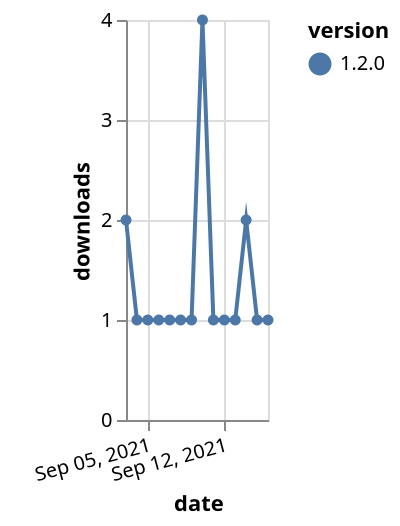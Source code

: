 {"$schema": "https://vega.github.io/schema/vega-lite/v5.json", "description": "A simple bar chart with embedded data.", "data": {"values": [{"date": "2021-09-03", "total": 593, "delta": 2, "version": "1.2.0"}, {"date": "2021-09-04", "total": 594, "delta": 1, "version": "1.2.0"}, {"date": "2021-09-05", "total": 595, "delta": 1, "version": "1.2.0"}, {"date": "2021-09-06", "total": 596, "delta": 1, "version": "1.2.0"}, {"date": "2021-09-07", "total": 597, "delta": 1, "version": "1.2.0"}, {"date": "2021-09-08", "total": 598, "delta": 1, "version": "1.2.0"}, {"date": "2021-09-09", "total": 599, "delta": 1, "version": "1.2.0"}, {"date": "2021-09-10", "total": 603, "delta": 4, "version": "1.2.0"}, {"date": "2021-09-11", "total": 604, "delta": 1, "version": "1.2.0"}, {"date": "2021-09-12", "total": 605, "delta": 1, "version": "1.2.0"}, {"date": "2021-09-13", "total": 606, "delta": 1, "version": "1.2.0"}, {"date": "2021-09-14", "total": 608, "delta": 2, "version": "1.2.0"}, {"date": "2021-09-15", "total": 609, "delta": 1, "version": "1.2.0"}, {"date": "2021-09-16", "total": 610, "delta": 1, "version": "1.2.0"}]}, "width": "container", "mark": {"type": "line", "point": {"filled": true}}, "encoding": {"x": {"field": "date", "type": "temporal", "timeUnit": "yearmonthdate", "title": "date", "axis": {"labelAngle": -15}}, "y": {"field": "delta", "type": "quantitative", "title": "downloads"}, "color": {"field": "version", "type": "nominal"}, "tooltip": {"field": "delta"}}}
